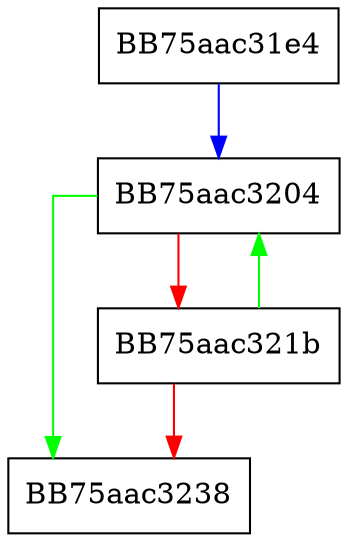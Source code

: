 digraph CRC32_read {
  node [shape="box"];
  graph [splines=ortho];
  BB75aac31e4 -> BB75aac3204 [color="blue"];
  BB75aac3204 -> BB75aac3238 [color="green"];
  BB75aac3204 -> BB75aac321b [color="red"];
  BB75aac321b -> BB75aac3204 [color="green"];
  BB75aac321b -> BB75aac3238 [color="red"];
}